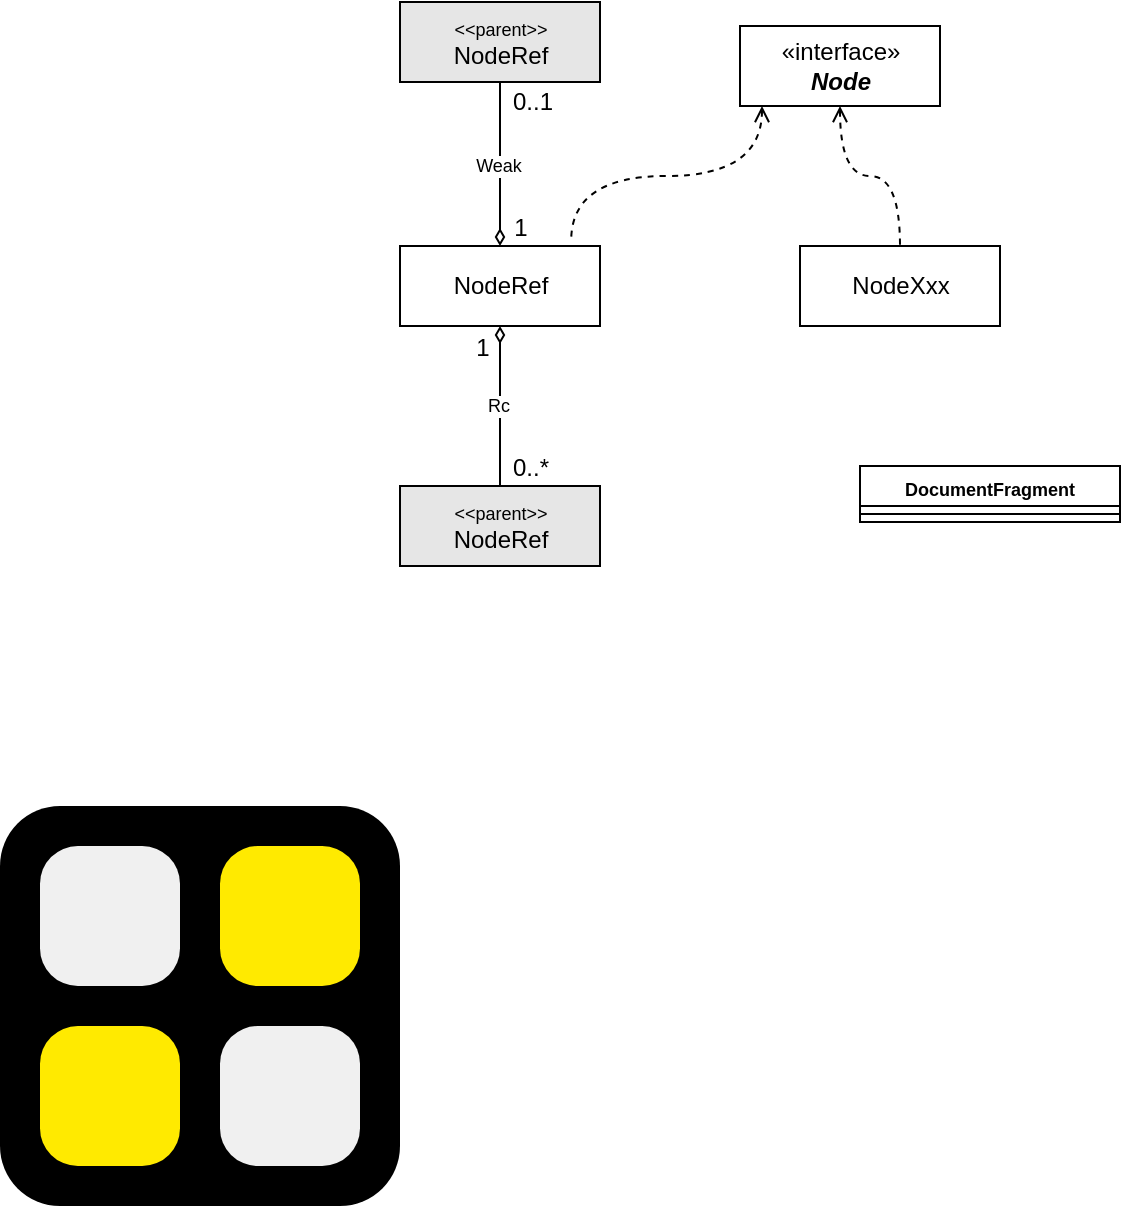 <mxfile version="19.0.3" type="device" pages="2"><diagram id="irvKFUBijOXSwUZh6Zc5" name="ページ1"><mxGraphModel dx="1108" dy="1030" grid="1" gridSize="10" guides="1" tooltips="1" connect="1" arrows="1" fold="1" page="1" pageScale="1" pageWidth="827" pageHeight="1169" math="1" shadow="0"><root><mxCell id="0"/><mxCell id="1" parent="0"/><mxCell id="CkTF-TmFdyTLFLbZeVsF-13" value="0..1" style="rounded=0;orthogonalLoop=1;jettySize=auto;html=1;fontSize=12;endArrow=none;endFill=0;startArrow=diamondThin;startFill=0;exitX=0.5;exitY=0;exitDx=0;exitDy=0;" parent="1" source="CkTF-TmFdyTLFLbZeVsF-11" target="CkTF-TmFdyTLFLbZeVsF-12" edge="1"><mxGeometry x="0.756" y="-16" relative="1" as="geometry"><mxPoint x="410" y="280" as="sourcePoint"/><mxPoint x="410" y="200" as="targetPoint"/><mxPoint as="offset"/></mxGeometry></mxCell><mxCell id="CkTF-TmFdyTLFLbZeVsF-14" value="1" style="edgeLabel;html=1;align=center;verticalAlign=middle;resizable=0;points=[];fontSize=12;" parent="CkTF-TmFdyTLFLbZeVsF-13" vertex="1" connectable="0"><mxGeometry x="-0.399" y="-4" relative="1" as="geometry"><mxPoint x="6" y="15" as="offset"/></mxGeometry></mxCell><mxCell id="CkTF-TmFdyTLFLbZeVsF-28" value="Weak" style="edgeLabel;html=1;align=center;verticalAlign=middle;resizable=0;points=[];fontSize=9;" parent="CkTF-TmFdyTLFLbZeVsF-13" vertex="1" connectable="0"><mxGeometry x="-0.303" y="1" relative="1" as="geometry"><mxPoint y="-12" as="offset"/></mxGeometry></mxCell><mxCell id="CkTF-TmFdyTLFLbZeVsF-11" value="&lt;font style=&quot;font-size: 12px;&quot;&gt;NodeRef&lt;/font&gt;" style="html=1;fontSize=11;" parent="1" vertex="1"><mxGeometry x="360" y="280" width="100" height="40" as="geometry"/></mxCell><mxCell id="CkTF-TmFdyTLFLbZeVsF-12" value="&lt;font style=&quot;font-size: 9px;&quot;&gt;&amp;lt;&amp;lt;parent&amp;gt;&amp;gt;&lt;/font&gt;&lt;br&gt;&lt;font style=&quot;font-size: 12px;&quot;&gt;NodeRef&lt;/font&gt;" style="html=1;fontSize=11;" parent="1" vertex="1"><mxGeometry x="360" y="158" width="100" height="40" as="geometry"/></mxCell><mxCell id="CkTF-TmFdyTLFLbZeVsF-15" value="&lt;font style=&quot;font-size: 9px;&quot;&gt;&amp;lt;&amp;lt;parent&amp;gt;&amp;gt;&lt;/font&gt;&lt;br&gt;&lt;font style=&quot;font-size: 12px;&quot;&gt;NodeRef&lt;/font&gt;" style="html=1;fontSize=11;fillColor=#E6E6E6;" parent="1" vertex="1"><mxGeometry x="360" y="400" width="100" height="40" as="geometry"/></mxCell><mxCell id="CkTF-TmFdyTLFLbZeVsF-16" value="0..*" style="rounded=0;orthogonalLoop=1;jettySize=auto;html=1;fontSize=12;endArrow=none;endFill=0;startArrow=diamondThin;startFill=0;exitX=0.5;exitY=1;exitDx=0;exitDy=0;entryX=0.5;entryY=0;entryDx=0;entryDy=0;" parent="1" source="CkTF-TmFdyTLFLbZeVsF-11" target="CkTF-TmFdyTLFLbZeVsF-15" edge="1"><mxGeometry x="0.775" y="15" relative="1" as="geometry"><mxPoint x="420" y="290" as="sourcePoint"/><mxPoint x="420" y="208.0" as="targetPoint"/><mxPoint as="offset"/></mxGeometry></mxCell><mxCell id="CkTF-TmFdyTLFLbZeVsF-17" value="1" style="edgeLabel;html=1;align=center;verticalAlign=middle;resizable=0;points=[];fontSize=12;" parent="CkTF-TmFdyTLFLbZeVsF-16" vertex="1" connectable="0"><mxGeometry x="-0.399" y="-4" relative="1" as="geometry"><mxPoint x="-5" y="-13" as="offset"/></mxGeometry></mxCell><mxCell id="CkTF-TmFdyTLFLbZeVsF-27" value="Rc" style="edgeLabel;html=1;align=center;verticalAlign=middle;resizable=0;points=[];fontSize=9;" parent="CkTF-TmFdyTLFLbZeVsF-16" vertex="1" connectable="0"><mxGeometry x="-0.3" y="-1" relative="1" as="geometry"><mxPoint y="12" as="offset"/></mxGeometry></mxCell><mxCell id="CkTF-TmFdyTLFLbZeVsF-18" value="&lt;font style=&quot;font-size: 9px;&quot;&gt;&amp;lt;&amp;lt;parent&amp;gt;&amp;gt;&lt;/font&gt;&lt;br&gt;&lt;font style=&quot;font-size: 12px;&quot;&gt;NodeRef&lt;/font&gt;" style="html=1;fontSize=11;fillColor=#E6E6E6;" parent="1" vertex="1"><mxGeometry x="360" y="158" width="100" height="40" as="geometry"/></mxCell><mxCell id="CkTF-TmFdyTLFLbZeVsF-19" value="&lt;font style=&quot;font-size: 12px;&quot;&gt;NodeXxx&lt;/font&gt;" style="html=1;fontSize=11;" parent="1" vertex="1"><mxGeometry x="560" y="280" width="100" height="40" as="geometry"/></mxCell><mxCell id="CkTF-TmFdyTLFLbZeVsF-21" style="edgeStyle=orthogonalEdgeStyle;rounded=0;orthogonalLoop=1;jettySize=auto;html=1;entryX=0.856;entryY=-0.068;entryDx=0;entryDy=0;entryPerimeter=0;fontSize=12;startArrow=open;startFill=0;endArrow=none;endFill=0;curved=1;exitX=0.11;exitY=1.001;exitDx=0;exitDy=0;exitPerimeter=0;dashed=1;" parent="1" source="CkTF-TmFdyTLFLbZeVsF-20" target="CkTF-TmFdyTLFLbZeVsF-11" edge="1"><mxGeometry relative="1" as="geometry"/></mxCell><mxCell id="CkTF-TmFdyTLFLbZeVsF-20" value="«interface»&lt;br&gt;&lt;b&gt;&lt;i&gt;Node&lt;/i&gt;&lt;/b&gt;" style="html=1;fontSize=12;" parent="1" vertex="1"><mxGeometry x="530" y="170" width="100" height="40" as="geometry"/></mxCell><mxCell id="CkTF-TmFdyTLFLbZeVsF-22" style="edgeStyle=orthogonalEdgeStyle;rounded=0;orthogonalLoop=1;jettySize=auto;html=1;entryX=0.5;entryY=0;entryDx=0;entryDy=0;fontSize=12;startArrow=open;startFill=0;endArrow=none;endFill=0;curved=1;exitX=0.5;exitY=1;exitDx=0;exitDy=0;dashed=1;" parent="1" source="CkTF-TmFdyTLFLbZeVsF-20" target="CkTF-TmFdyTLFLbZeVsF-19" edge="1"><mxGeometry relative="1" as="geometry"><mxPoint x="551" y="220.04" as="sourcePoint"/><mxPoint x="455.6" y="287.28" as="targetPoint"/></mxGeometry></mxCell><mxCell id="CkTF-TmFdyTLFLbZeVsF-23" value="DocumentFragment" style="swimlane;fontStyle=1;align=center;verticalAlign=top;childLayout=stackLayout;horizontal=1;startSize=20;horizontalStack=0;resizeParent=1;resizeParentMax=0;resizeLast=0;collapsible=1;marginBottom=0;fontSize=9;" parent="1" vertex="1"><mxGeometry x="590" y="390" width="130" height="28" as="geometry"/></mxCell><mxCell id="CkTF-TmFdyTLFLbZeVsF-25" value="" style="line;strokeWidth=1;fillColor=none;align=left;verticalAlign=middle;spacingTop=-1;spacingLeft=3;spacingRight=3;rotatable=0;labelPosition=right;points=[];portConstraint=eastwest;fontSize=12;" parent="CkTF-TmFdyTLFLbZeVsF-23" vertex="1"><mxGeometry y="20" width="130" height="8" as="geometry"/></mxCell><mxCell id="3i3iJR2n6jSrkiXDihRD-1" value="" style="rounded=1;whiteSpace=wrap;html=1;fillColor=#000000;strokeColor=none;" parent="1" vertex="1"><mxGeometry x="160" y="560" width="200" height="200" as="geometry"/></mxCell><mxCell id="3i3iJR2n6jSrkiXDihRD-5" value="" style="rounded=1;whiteSpace=wrap;html=1;fillColor=#F0F0F0;strokeColor=none;arcSize=27;fillOpacity=100;" parent="1" vertex="1"><mxGeometry x="180" y="580" width="70" height="70" as="geometry"/></mxCell><mxCell id="3i3iJR2n6jSrkiXDihRD-6" value="" style="rounded=1;whiteSpace=wrap;html=1;fillColor=#FFEA00;strokeColor=none;arcSize=27;fillOpacity=100;" parent="1" vertex="1"><mxGeometry x="270" y="580" width="70" height="70" as="geometry"/></mxCell><mxCell id="3i3iJR2n6jSrkiXDihRD-7" value="" style="rounded=1;whiteSpace=wrap;html=1;fillColor=#FFEA00;strokeColor=none;arcSize=27;fillOpacity=100;" parent="1" vertex="1"><mxGeometry x="180" y="670" width="70" height="70" as="geometry"/></mxCell><mxCell id="3i3iJR2n6jSrkiXDihRD-8" value="" style="rounded=1;whiteSpace=wrap;html=1;fillColor=#F0F0F0;strokeColor=none;arcSize=27;fillOpacity=100;" parent="1" vertex="1"><mxGeometry x="270" y="670" width="70" height="70" as="geometry"/></mxCell></root></mxGraphModel></diagram><diagram id="RRkc4AVOZIXxwJcS9Fxf" name="ページ2"><mxGraphModel dx="1108" dy="1030" grid="1" gridSize="10" guides="1" tooltips="1" connect="1" arrows="1" fold="1" page="1" pageScale="1" pageWidth="827" pageHeight="1169" math="0" shadow="0"><root><mxCell id="0"/><mxCell id="1" parent="0"/><mxCell id="Gcb7N9IMd0frnnS177gS-9" value="1..*" style="edgeStyle=orthogonalEdgeStyle;rounded=0;orthogonalLoop=1;jettySize=auto;html=1;entryX=0;entryY=0.25;entryDx=0;entryDy=0;endArrow=none;endFill=0;startArrow=diamondThin;startFill=0;" parent="1" target="Gcb7N9IMd0frnnS177gS-5" edge="1"><mxGeometry x="0.65" y="7" relative="1" as="geometry"><mxPoint x="200" y="55" as="sourcePoint"/><mxPoint as="offset"/></mxGeometry></mxCell><mxCell id="Gcb7N9IMd0frnnS177gS-1" value="Syntax" style="swimlane;fontStyle=1;align=center;verticalAlign=top;childLayout=stackLayout;horizontal=1;startSize=26;horizontalStack=0;resizeParent=1;resizeParentMax=0;resizeLast=0;collapsible=1;marginBottom=0;" parent="1" vertex="1"><mxGeometry x="40" y="40" width="160" height="34" as="geometry"/></mxCell><mxCell id="Gcb7N9IMd0frnnS177gS-3" value="" style="line;strokeWidth=1;fillColor=none;align=left;verticalAlign=middle;spacingTop=-1;spacingLeft=3;spacingRight=3;rotatable=0;labelPosition=right;points=[];portConstraint=eastwest;" parent="Gcb7N9IMd0frnnS177gS-1" vertex="1"><mxGeometry y="26" width="160" height="8" as="geometry"/></mxCell><mxCell id="Gcb7N9IMd0frnnS177gS-14" style="edgeStyle=orthogonalEdgeStyle;rounded=0;orthogonalLoop=1;jettySize=auto;html=1;entryX=0.5;entryY=0;entryDx=0;entryDy=0;startArrow=diamondThin;startFill=0;endArrow=none;endFill=0;" parent="1" source="Gcb7N9IMd0frnnS177gS-5" target="Gcb7N9IMd0frnnS177gS-10" edge="1"><mxGeometry relative="1" as="geometry"/></mxCell><mxCell id="Gcb7N9IMd0frnnS177gS-15" value="1..*" style="edgeLabel;html=1;align=center;verticalAlign=middle;resizable=0;points=[];" parent="Gcb7N9IMd0frnnS177gS-14" vertex="1" connectable="0"><mxGeometry x="0.252" y="-1" relative="1" as="geometry"><mxPoint x="11" y="14" as="offset"/></mxGeometry></mxCell><mxCell id="Gcb7N9IMd0frnnS177gS-5" value="SytaxRule" style="swimlane;fontStyle=1;align=center;verticalAlign=top;childLayout=stackLayout;horizontal=1;startSize=26;horizontalStack=0;resizeParent=1;resizeParentMax=0;resizeLast=0;collapsible=1;marginBottom=0;" parent="1" vertex="1"><mxGeometry x="280" y="40" width="160" height="60" as="geometry"/></mxCell><mxCell id="Gcb7N9IMd0frnnS177gS-6" value="+ meta_identifier: String" style="text;strokeColor=none;fillColor=none;align=left;verticalAlign=top;spacingLeft=4;spacingRight=4;overflow=hidden;rotatable=0;points=[[0,0.5],[1,0.5]];portConstraint=eastwest;" parent="Gcb7N9IMd0frnnS177gS-5" vertex="1"><mxGeometry y="26" width="160" height="26" as="geometry"/></mxCell><mxCell id="Gcb7N9IMd0frnnS177gS-7" value="" style="line;strokeWidth=1;fillColor=none;align=left;verticalAlign=middle;spacingTop=-1;spacingLeft=3;spacingRight=3;rotatable=0;labelPosition=right;points=[];portConstraint=eastwest;" parent="Gcb7N9IMd0frnnS177gS-5" vertex="1"><mxGeometry y="52" width="160" height="8" as="geometry"/></mxCell><mxCell id="Gcb7N9IMd0frnnS177gS-18" style="edgeStyle=orthogonalEdgeStyle;rounded=0;orthogonalLoop=1;jettySize=auto;html=1;entryX=0.5;entryY=0;entryDx=0;entryDy=0;startArrow=diamondThin;startFill=0;endArrow=none;endFill=0;" parent="1" source="Gcb7N9IMd0frnnS177gS-10" target="Gcb7N9IMd0frnnS177gS-16" edge="1"><mxGeometry relative="1" as="geometry"/></mxCell><mxCell id="Gcb7N9IMd0frnnS177gS-19" value="1..*" style="edgeLabel;html=1;align=center;verticalAlign=middle;resizable=0;points=[];" parent="Gcb7N9IMd0frnnS177gS-18" vertex="1" connectable="0"><mxGeometry x="0.334" y="-1" relative="1" as="geometry"><mxPoint x="12" y="14" as="offset"/></mxGeometry></mxCell><mxCell id="Gcb7N9IMd0frnnS177gS-10" value="DefinitionList" style="swimlane;fontStyle=1;align=center;verticalAlign=top;childLayout=stackLayout;horizontal=1;startSize=26;horizontalStack=0;resizeParent=1;resizeParentMax=0;resizeLast=0;collapsible=1;marginBottom=0;" parent="1" vertex="1"><mxGeometry x="280" y="160" width="160" height="34" as="geometry"/></mxCell><mxCell id="Gcb7N9IMd0frnnS177gS-12" value="" style="line;strokeWidth=1;fillColor=none;align=left;verticalAlign=middle;spacingTop=-1;spacingLeft=3;spacingRight=3;rotatable=0;labelPosition=right;points=[];portConstraint=eastwest;" parent="Gcb7N9IMd0frnnS177gS-10" vertex="1"><mxGeometry y="26" width="160" height="8" as="geometry"/></mxCell><mxCell id="Gcb7N9IMd0frnnS177gS-22" value="1..*" style="edgeStyle=orthogonalEdgeStyle;rounded=0;orthogonalLoop=1;jettySize=auto;html=1;entryX=0.5;entryY=0;entryDx=0;entryDy=0;startArrow=diamondThin;startFill=0;endArrow=none;endFill=0;" parent="1" source="Gcb7N9IMd0frnnS177gS-16" target="Gcb7N9IMd0frnnS177gS-23" edge="1"><mxGeometry x="0.697" y="12" relative="1" as="geometry"><mxPoint x="360" y="360" as="targetPoint"/><mxPoint as="offset"/></mxGeometry></mxCell><mxCell id="Gcb7N9IMd0frnnS177gS-16" value="SingleDefinition" style="swimlane;fontStyle=1;align=center;verticalAlign=top;childLayout=stackLayout;horizontal=1;startSize=26;horizontalStack=0;resizeParent=1;resizeParentMax=0;resizeLast=0;collapsible=1;marginBottom=0;" parent="1" vertex="1"><mxGeometry x="280" y="260" width="160" height="34" as="geometry"/></mxCell><mxCell id="Gcb7N9IMd0frnnS177gS-17" value="" style="line;strokeWidth=1;fillColor=none;align=left;verticalAlign=middle;spacingTop=-1;spacingLeft=3;spacingRight=3;rotatable=0;labelPosition=right;points=[];portConstraint=eastwest;" parent="Gcb7N9IMd0frnnS177gS-16" vertex="1"><mxGeometry y="26" width="160" height="8" as="geometry"/></mxCell><mxCell id="Gcb7N9IMd0frnnS177gS-23" value="SyntacticTerm" style="swimlane;fontStyle=1;align=center;verticalAlign=top;childLayout=stackLayout;horizontal=1;startSize=26;horizontalStack=0;resizeParent=1;resizeParentMax=0;resizeLast=0;collapsible=1;marginBottom=0;" parent="1" vertex="1"><mxGeometry x="250" y="360" width="220" height="72" as="geometry"/></mxCell><mxCell id="Gcb7N9IMd0frnnS177gS-24" value="+ syntactic-exception: SyntacticFactor&#10;+ syntactic-factor: SyntacticFactor" style="text;strokeColor=none;fillColor=none;align=left;verticalAlign=top;spacingLeft=4;spacingRight=4;overflow=hidden;rotatable=0;points=[[0,0.5],[1,0.5]];portConstraint=eastwest;" parent="Gcb7N9IMd0frnnS177gS-23" vertex="1"><mxGeometry y="26" width="220" height="38" as="geometry"/></mxCell><mxCell id="Gcb7N9IMd0frnnS177gS-25" value="" style="line;strokeWidth=1;fillColor=none;align=left;verticalAlign=middle;spacingTop=-1;spacingLeft=3;spacingRight=3;rotatable=0;labelPosition=right;points=[];portConstraint=eastwest;" parent="Gcb7N9IMd0frnnS177gS-23" vertex="1"><mxGeometry y="64" width="220" height="8" as="geometry"/></mxCell><mxCell id="Gcb7N9IMd0frnnS177gS-27" value="SyntacticFactor" style="swimlane;fontStyle=1;align=center;verticalAlign=top;childLayout=stackLayout;horizontal=1;startSize=26;horizontalStack=0;resizeParent=1;resizeParentMax=0;resizeLast=0;collapsible=1;marginBottom=0;" parent="1" vertex="1"><mxGeometry x="220" y="480" width="160" height="74" as="geometry"/></mxCell><mxCell id="Gcb7N9IMd0frnnS177gS-28" value="+ repetition: Int&#10;+ primary: SyntacticPrimary" style="text;strokeColor=none;fillColor=none;align=left;verticalAlign=top;spacingLeft=4;spacingRight=4;overflow=hidden;rotatable=0;points=[[0,0.5],[1,0.5]];portConstraint=eastwest;" parent="Gcb7N9IMd0frnnS177gS-27" vertex="1"><mxGeometry y="26" width="160" height="40" as="geometry"/></mxCell><mxCell id="Gcb7N9IMd0frnnS177gS-29" value="" style="line;strokeWidth=1;fillColor=none;align=left;verticalAlign=middle;spacingTop=-1;spacingLeft=3;spacingRight=3;rotatable=0;labelPosition=right;points=[];portConstraint=eastwest;" parent="Gcb7N9IMd0frnnS177gS-27" vertex="1"><mxGeometry y="66" width="160" height="8" as="geometry"/></mxCell></root></mxGraphModel></diagram></mxfile>